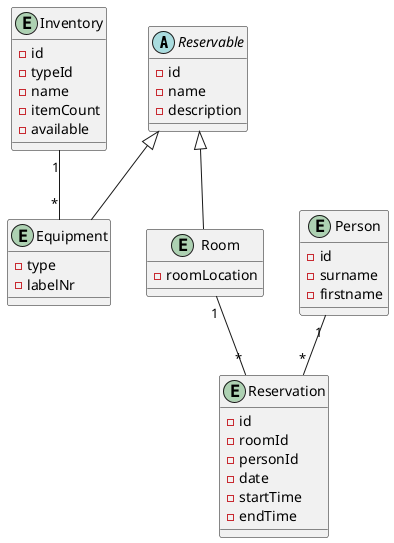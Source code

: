 @startuml

abstract Reservable {
- id
- name
- description
}

entity Inventory {
- id
- typeId
- name
- itemCount
- available
}

entity Equipment {
- type
- labelNr
}

entity Room {
- roomLocation
}

entity Reservation {
- id
- roomId
- personId
- date
- startTime
- endTime
}


entity Person {
- id
- surname
- firstname
}


Reservable <|-- Equipment
Reservable <|-- Room
Room "1"--"*" Reservation
Person "1"--"*" Reservation
Inventory "1" -- "*" Equipment

@enduml